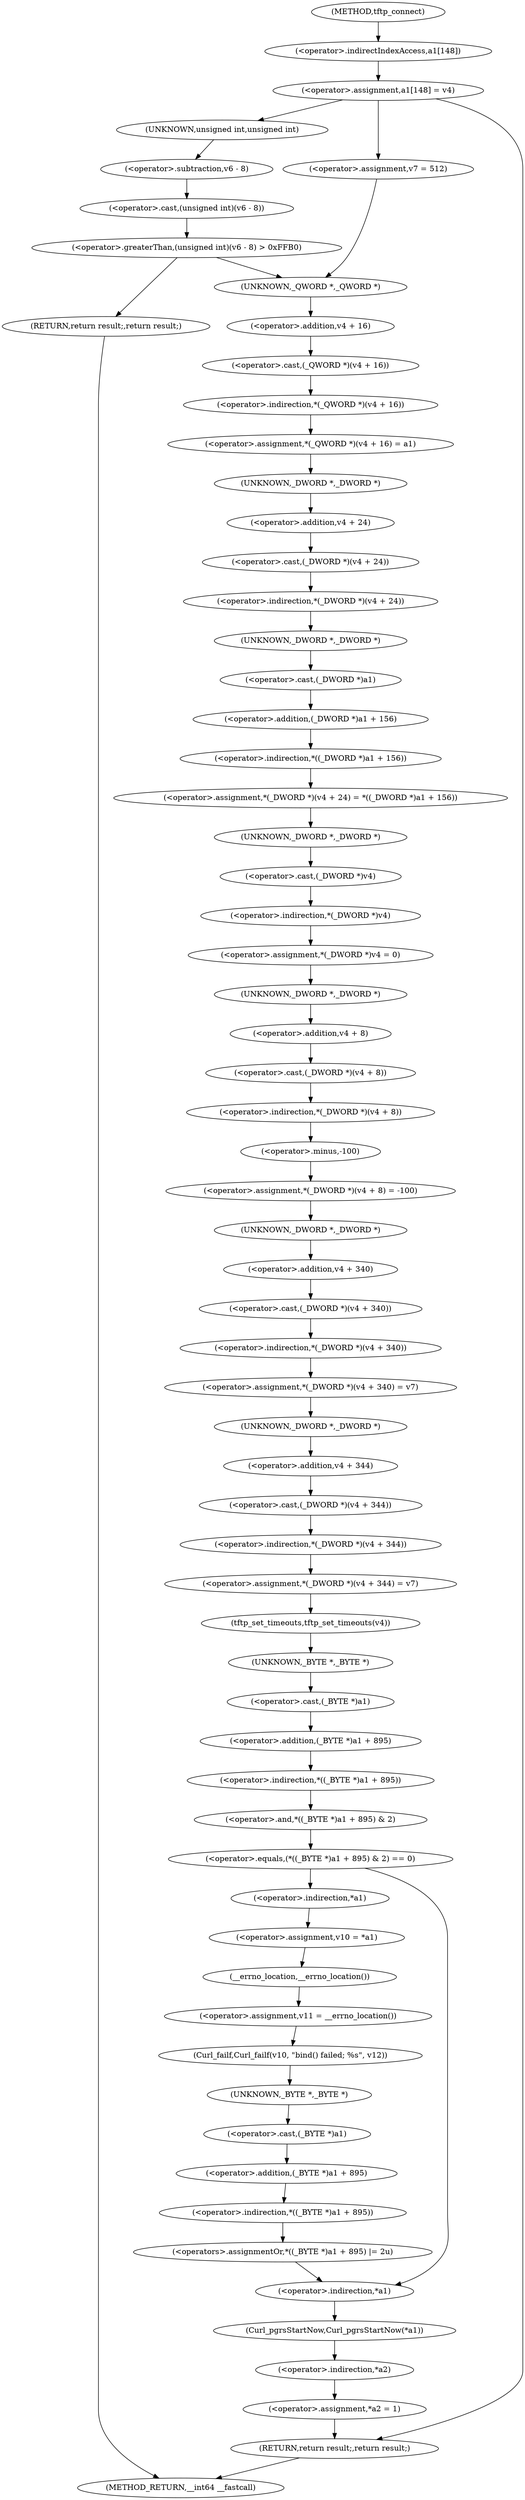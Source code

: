 digraph tftp_connect {  
"1000125" [label = "(<operator>.assignment,a1[148] = v4)" ]
"1000126" [label = "(<operator>.indirectIndexAccess,a1[148])" ]
"1000139" [label = "(<operator>.greaterThan,(unsigned int)(v6 - 8) > 0xFFB0)" ]
"1000140" [label = "(<operator>.cast,(unsigned int)(v6 - 8))" ]
"1000141" [label = "(UNKNOWN,unsigned int,unsigned int)" ]
"1000142" [label = "(<operator>.subtraction,v6 - 8)" ]
"1000146" [label = "(RETURN,return result;,return result;)" ]
"1000150" [label = "(<operator>.assignment,v7 = 512)" ]
"1000155" [label = "(<operator>.assignment,*(_QWORD *)(v4 + 16) = a1)" ]
"1000156" [label = "(<operator>.indirection,*(_QWORD *)(v4 + 16))" ]
"1000157" [label = "(<operator>.cast,(_QWORD *)(v4 + 16))" ]
"1000158" [label = "(UNKNOWN,_QWORD *,_QWORD *)" ]
"1000159" [label = "(<operator>.addition,v4 + 16)" ]
"1000163" [label = "(<operator>.assignment,*(_DWORD *)(v4 + 24) = *((_DWORD *)a1 + 156))" ]
"1000164" [label = "(<operator>.indirection,*(_DWORD *)(v4 + 24))" ]
"1000165" [label = "(<operator>.cast,(_DWORD *)(v4 + 24))" ]
"1000166" [label = "(UNKNOWN,_DWORD *,_DWORD *)" ]
"1000167" [label = "(<operator>.addition,v4 + 24)" ]
"1000170" [label = "(<operator>.indirection,*((_DWORD *)a1 + 156))" ]
"1000171" [label = "(<operator>.addition,(_DWORD *)a1 + 156)" ]
"1000172" [label = "(<operator>.cast,(_DWORD *)a1)" ]
"1000173" [label = "(UNKNOWN,_DWORD *,_DWORD *)" ]
"1000176" [label = "(<operator>.assignment,*(_DWORD *)v4 = 0)" ]
"1000177" [label = "(<operator>.indirection,*(_DWORD *)v4)" ]
"1000178" [label = "(<operator>.cast,(_DWORD *)v4)" ]
"1000179" [label = "(UNKNOWN,_DWORD *,_DWORD *)" ]
"1000182" [label = "(<operator>.assignment,*(_DWORD *)(v4 + 8) = -100)" ]
"1000183" [label = "(<operator>.indirection,*(_DWORD *)(v4 + 8))" ]
"1000184" [label = "(<operator>.cast,(_DWORD *)(v4 + 8))" ]
"1000185" [label = "(UNKNOWN,_DWORD *,_DWORD *)" ]
"1000186" [label = "(<operator>.addition,v4 + 8)" ]
"1000189" [label = "(<operator>.minus,-100)" ]
"1000191" [label = "(<operator>.assignment,*(_DWORD *)(v4 + 340) = v7)" ]
"1000192" [label = "(<operator>.indirection,*(_DWORD *)(v4 + 340))" ]
"1000193" [label = "(<operator>.cast,(_DWORD *)(v4 + 340))" ]
"1000194" [label = "(UNKNOWN,_DWORD *,_DWORD *)" ]
"1000195" [label = "(<operator>.addition,v4 + 340)" ]
"1000199" [label = "(<operator>.assignment,*(_DWORD *)(v4 + 344) = v7)" ]
"1000200" [label = "(<operator>.indirection,*(_DWORD *)(v4 + 344))" ]
"1000201" [label = "(<operator>.cast,(_DWORD *)(v4 + 344))" ]
"1000202" [label = "(UNKNOWN,_DWORD *,_DWORD *)" ]
"1000203" [label = "(<operator>.addition,v4 + 344)" ]
"1000207" [label = "(tftp_set_timeouts,tftp_set_timeouts(v4))" ]
"1000210" [label = "(<operator>.equals,(*((_BYTE *)a1 + 895) & 2) == 0)" ]
"1000211" [label = "(<operator>.and,*((_BYTE *)a1 + 895) & 2)" ]
"1000212" [label = "(<operator>.indirection,*((_BYTE *)a1 + 895))" ]
"1000213" [label = "(<operator>.addition,(_BYTE *)a1 + 895)" ]
"1000214" [label = "(<operator>.cast,(_BYTE *)a1)" ]
"1000215" [label = "(UNKNOWN,_BYTE *,_BYTE *)" ]
"1000222" [label = "(<operator>.assignment,v10 = *a1)" ]
"1000224" [label = "(<operator>.indirection,*a1)" ]
"1000226" [label = "(<operator>.assignment,v11 = __errno_location())" ]
"1000228" [label = "(__errno_location,__errno_location())" ]
"1000229" [label = "(Curl_failf,Curl_failf(v10, \"bind() failed; %s\", v12))" ]
"1000234" [label = "(<operators>.assignmentOr,*((_BYTE *)a1 + 895) |= 2u)" ]
"1000235" [label = "(<operator>.indirection,*((_BYTE *)a1 + 895))" ]
"1000236" [label = "(<operator>.addition,(_BYTE *)a1 + 895)" ]
"1000237" [label = "(<operator>.cast,(_BYTE *)a1)" ]
"1000238" [label = "(UNKNOWN,_BYTE *,_BYTE *)" ]
"1000242" [label = "(Curl_pgrsStartNow,Curl_pgrsStartNow(*a1))" ]
"1000243" [label = "(<operator>.indirection,*a1)" ]
"1000245" [label = "(<operator>.assignment,*a2 = 1)" ]
"1000246" [label = "(<operator>.indirection,*a2)" ]
"1000250" [label = "(RETURN,return result;,return result;)" ]
"1000111" [label = "(METHOD,tftp_connect)" ]
"1000252" [label = "(METHOD_RETURN,__int64 __fastcall)" ]
  "1000125" -> "1000141" 
  "1000125" -> "1000150" 
  "1000125" -> "1000250" 
  "1000126" -> "1000125" 
  "1000139" -> "1000158" 
  "1000139" -> "1000146" 
  "1000140" -> "1000139" 
  "1000141" -> "1000142" 
  "1000142" -> "1000140" 
  "1000146" -> "1000252" 
  "1000150" -> "1000158" 
  "1000155" -> "1000166" 
  "1000156" -> "1000155" 
  "1000157" -> "1000156" 
  "1000158" -> "1000159" 
  "1000159" -> "1000157" 
  "1000163" -> "1000179" 
  "1000164" -> "1000173" 
  "1000165" -> "1000164" 
  "1000166" -> "1000167" 
  "1000167" -> "1000165" 
  "1000170" -> "1000163" 
  "1000171" -> "1000170" 
  "1000172" -> "1000171" 
  "1000173" -> "1000172" 
  "1000176" -> "1000185" 
  "1000177" -> "1000176" 
  "1000178" -> "1000177" 
  "1000179" -> "1000178" 
  "1000182" -> "1000194" 
  "1000183" -> "1000189" 
  "1000184" -> "1000183" 
  "1000185" -> "1000186" 
  "1000186" -> "1000184" 
  "1000189" -> "1000182" 
  "1000191" -> "1000202" 
  "1000192" -> "1000191" 
  "1000193" -> "1000192" 
  "1000194" -> "1000195" 
  "1000195" -> "1000193" 
  "1000199" -> "1000207" 
  "1000200" -> "1000199" 
  "1000201" -> "1000200" 
  "1000202" -> "1000203" 
  "1000203" -> "1000201" 
  "1000207" -> "1000215" 
  "1000210" -> "1000224" 
  "1000210" -> "1000243" 
  "1000211" -> "1000210" 
  "1000212" -> "1000211" 
  "1000213" -> "1000212" 
  "1000214" -> "1000213" 
  "1000215" -> "1000214" 
  "1000222" -> "1000228" 
  "1000224" -> "1000222" 
  "1000226" -> "1000229" 
  "1000228" -> "1000226" 
  "1000229" -> "1000238" 
  "1000234" -> "1000243" 
  "1000235" -> "1000234" 
  "1000236" -> "1000235" 
  "1000237" -> "1000236" 
  "1000238" -> "1000237" 
  "1000242" -> "1000246" 
  "1000243" -> "1000242" 
  "1000245" -> "1000250" 
  "1000246" -> "1000245" 
  "1000250" -> "1000252" 
  "1000111" -> "1000126" 
}

